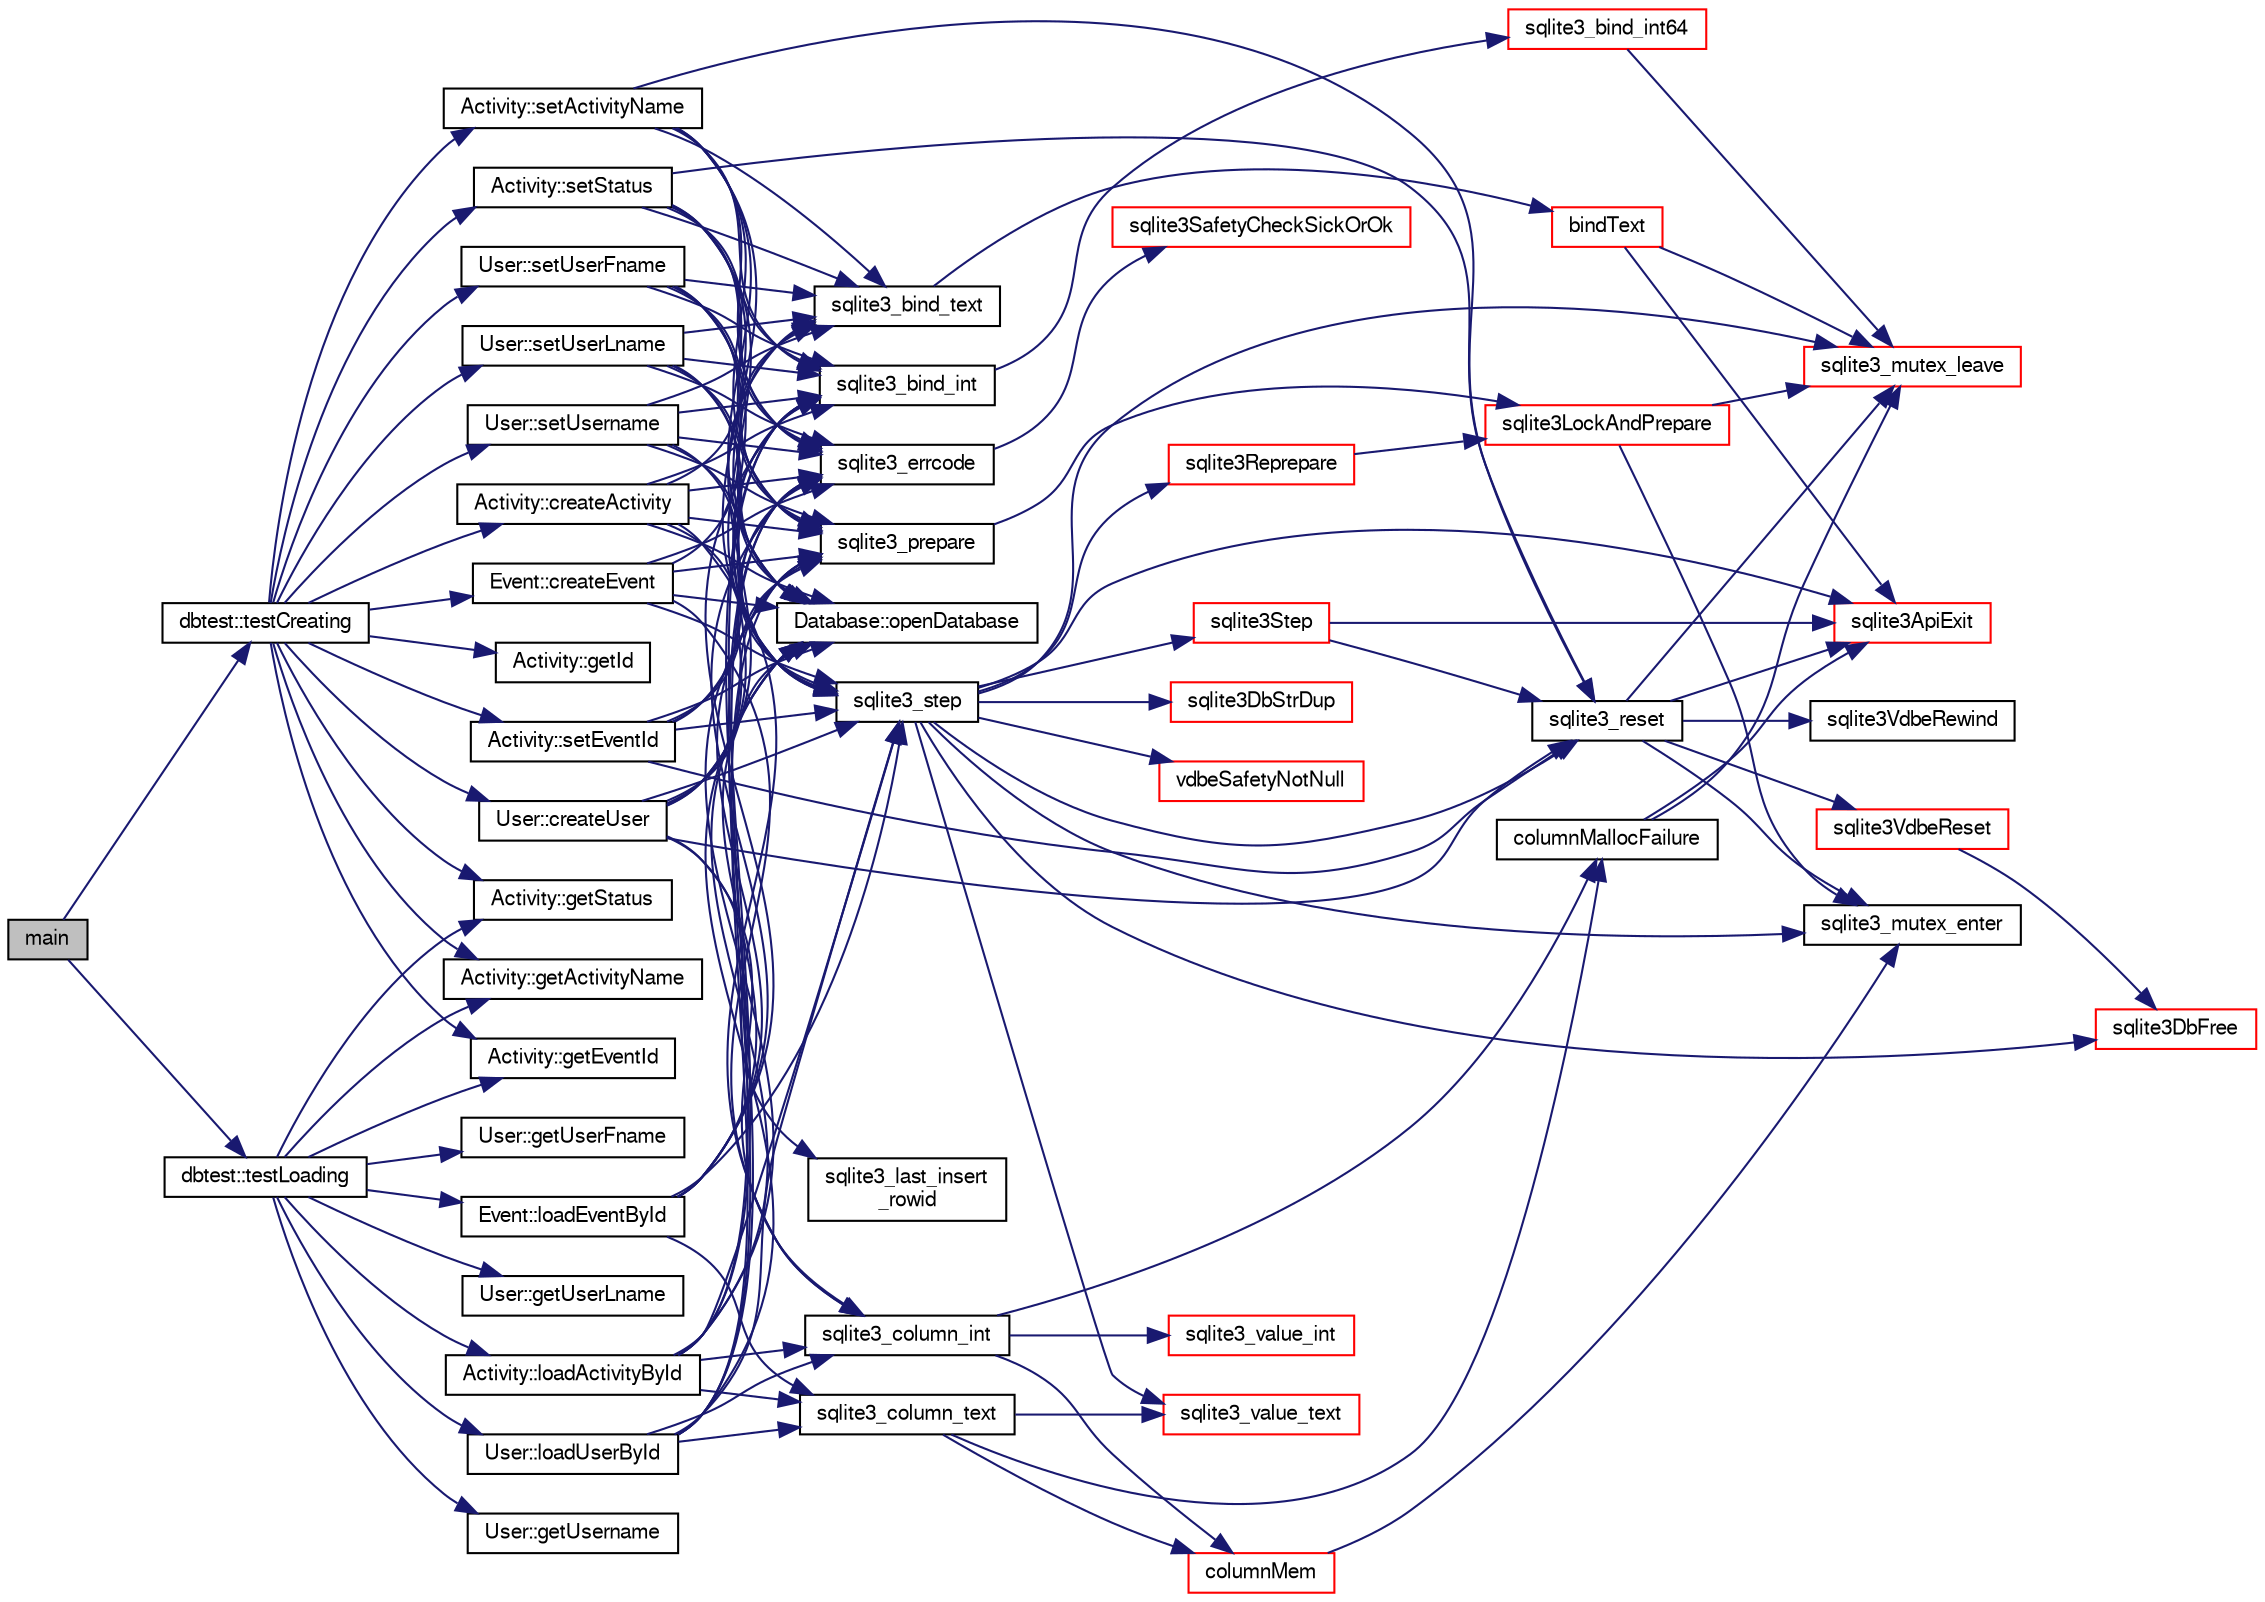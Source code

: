 digraph "main"
{
  edge [fontname="FreeSans",fontsize="10",labelfontname="FreeSans",labelfontsize="10"];
  node [fontname="FreeSans",fontsize="10",shape=record];
  rankdir="LR";
  Node0 [label="main",height=0.2,width=0.4,color="black", fillcolor="grey75", style="filled", fontcolor="black"];
  Node0 -> Node1 [color="midnightblue",fontsize="10",style="solid",fontname="FreeSans"];
  Node1 [label="dbtest::testCreating",height=0.2,width=0.4,color="black", fillcolor="white", style="filled",URL="$classdbtest.html#a8193e88a7df657069c8a6bd09c8243b7"];
  Node1 -> Node2 [color="midnightblue",fontsize="10",style="solid",fontname="FreeSans"];
  Node2 [label="Event::createEvent",height=0.2,width=0.4,color="black", fillcolor="white", style="filled",URL="$classEvent.html#a77adb9f4a46ffb32c2d931f0691f5903"];
  Node2 -> Node3 [color="midnightblue",fontsize="10",style="solid",fontname="FreeSans"];
  Node3 [label="Database::openDatabase",height=0.2,width=0.4,color="black", fillcolor="white", style="filled",URL="$classDatabase.html#aef36ad74d0bf64a091206dba2e27a54e"];
  Node2 -> Node4 [color="midnightblue",fontsize="10",style="solid",fontname="FreeSans"];
  Node4 [label="sqlite3_prepare",height=0.2,width=0.4,color="black", fillcolor="white", style="filled",URL="$sqlite3_8c.html#a8c39e7b9dbeff01f0a399b46d4b29f1c"];
  Node4 -> Node5 [color="midnightblue",fontsize="10",style="solid",fontname="FreeSans"];
  Node5 [label="sqlite3LockAndPrepare",height=0.2,width=0.4,color="red", fillcolor="white", style="filled",URL="$sqlite3_8c.html#a5db1ec5589aa2b02c6d979211a8789bd"];
  Node5 -> Node24 [color="midnightblue",fontsize="10",style="solid",fontname="FreeSans"];
  Node24 [label="sqlite3_mutex_enter",height=0.2,width=0.4,color="black", fillcolor="white", style="filled",URL="$sqlite3_8c.html#a1c12cde690bd89f104de5cbad12a6bf5"];
  Node5 -> Node26 [color="midnightblue",fontsize="10",style="solid",fontname="FreeSans"];
  Node26 [label="sqlite3_mutex_leave",height=0.2,width=0.4,color="red", fillcolor="white", style="filled",URL="$sqlite3_8c.html#a5838d235601dbd3c1fa993555c6bcc93"];
  Node2 -> Node903 [color="midnightblue",fontsize="10",style="solid",fontname="FreeSans"];
  Node903 [label="sqlite3_errcode",height=0.2,width=0.4,color="black", fillcolor="white", style="filled",URL="$sqlite3_8c.html#a79bd13f5c8b7a6ccc6fd76fc7fc2104c"];
  Node903 -> Node290 [color="midnightblue",fontsize="10",style="solid",fontname="FreeSans"];
  Node290 [label="sqlite3SafetyCheckSickOrOk",height=0.2,width=0.4,color="red", fillcolor="white", style="filled",URL="$sqlite3_8c.html#ac1fff729aec147d9825a4930042a626b"];
  Node2 -> Node958 [color="midnightblue",fontsize="10",style="solid",fontname="FreeSans"];
  Node958 [label="sqlite3_bind_text",height=0.2,width=0.4,color="black", fillcolor="white", style="filled",URL="$sqlite3_8c.html#a7f416198db2464a6c96a4ef679d19b1f"];
  Node958 -> Node959 [color="midnightblue",fontsize="10",style="solid",fontname="FreeSans"];
  Node959 [label="bindText",height=0.2,width=0.4,color="red", fillcolor="white", style="filled",URL="$sqlite3_8c.html#acdec2c68ea6b14a08bcfea9cfd32b2f2"];
  Node959 -> Node222 [color="midnightblue",fontsize="10",style="solid",fontname="FreeSans"];
  Node222 [label="sqlite3ApiExit",height=0.2,width=0.4,color="red", fillcolor="white", style="filled",URL="$sqlite3_8c.html#ae5a967ec6172298db98b6090bbd1dd9b"];
  Node959 -> Node26 [color="midnightblue",fontsize="10",style="solid",fontname="FreeSans"];
  Node2 -> Node333 [color="midnightblue",fontsize="10",style="solid",fontname="FreeSans"];
  Node333 [label="sqlite3_step",height=0.2,width=0.4,color="black", fillcolor="white", style="filled",URL="$sqlite3_8c.html#ac1e491ce36b7471eb28387f7d3c74334"];
  Node333 -> Node334 [color="midnightblue",fontsize="10",style="solid",fontname="FreeSans"];
  Node334 [label="vdbeSafetyNotNull",height=0.2,width=0.4,color="red", fillcolor="white", style="filled",URL="$sqlite3_8c.html#a018448275e86f09d8af8033cec4cafdf"];
  Node333 -> Node24 [color="midnightblue",fontsize="10",style="solid",fontname="FreeSans"];
  Node333 -> Node336 [color="midnightblue",fontsize="10",style="solid",fontname="FreeSans"];
  Node336 [label="sqlite3Step",height=0.2,width=0.4,color="red", fillcolor="white", style="filled",URL="$sqlite3_8c.html#a3f2872e873e2758a4beedad1d5113554"];
  Node336 -> Node337 [color="midnightblue",fontsize="10",style="solid",fontname="FreeSans"];
  Node337 [label="sqlite3_reset",height=0.2,width=0.4,color="black", fillcolor="white", style="filled",URL="$sqlite3_8c.html#a758efebc2e95694959ab0e74b397984c"];
  Node337 -> Node24 [color="midnightblue",fontsize="10",style="solid",fontname="FreeSans"];
  Node337 -> Node338 [color="midnightblue",fontsize="10",style="solid",fontname="FreeSans"];
  Node338 [label="sqlite3VdbeReset",height=0.2,width=0.4,color="red", fillcolor="white", style="filled",URL="$sqlite3_8c.html#a315a913742f7267f90d46d41446353b1"];
  Node338 -> Node17 [color="midnightblue",fontsize="10",style="solid",fontname="FreeSans"];
  Node17 [label="sqlite3DbFree",height=0.2,width=0.4,color="red", fillcolor="white", style="filled",URL="$sqlite3_8c.html#ac70ab821a6607b4a1b909582dc37a069"];
  Node337 -> Node641 [color="midnightblue",fontsize="10",style="solid",fontname="FreeSans"];
  Node641 [label="sqlite3VdbeRewind",height=0.2,width=0.4,color="black", fillcolor="white", style="filled",URL="$sqlite3_8c.html#ac2109d6ef272c796bd8881a430bc1052"];
  Node337 -> Node222 [color="midnightblue",fontsize="10",style="solid",fontname="FreeSans"];
  Node337 -> Node26 [color="midnightblue",fontsize="10",style="solid",fontname="FreeSans"];
  Node336 -> Node222 [color="midnightblue",fontsize="10",style="solid",fontname="FreeSans"];
  Node333 -> Node939 [color="midnightblue",fontsize="10",style="solid",fontname="FreeSans"];
  Node939 [label="sqlite3Reprepare",height=0.2,width=0.4,color="red", fillcolor="white", style="filled",URL="$sqlite3_8c.html#a7e2f7299cc947d07e782f6ac561fa937"];
  Node939 -> Node5 [color="midnightblue",fontsize="10",style="solid",fontname="FreeSans"];
  Node333 -> Node337 [color="midnightblue",fontsize="10",style="solid",fontname="FreeSans"];
  Node333 -> Node99 [color="midnightblue",fontsize="10",style="solid",fontname="FreeSans"];
  Node99 [label="sqlite3_value_text",height=0.2,width=0.4,color="red", fillcolor="white", style="filled",URL="$sqlite3_8c.html#aef2ace3239e6dd59c74110faa70f8171"];
  Node333 -> Node17 [color="midnightblue",fontsize="10",style="solid",fontname="FreeSans"];
  Node333 -> Node569 [color="midnightblue",fontsize="10",style="solid",fontname="FreeSans"];
  Node569 [label="sqlite3DbStrDup",height=0.2,width=0.4,color="red", fillcolor="white", style="filled",URL="$sqlite3_8c.html#a0ec4772ee6de7316ecd1e6cabb1beeef"];
  Node333 -> Node222 [color="midnightblue",fontsize="10",style="solid",fontname="FreeSans"];
  Node333 -> Node26 [color="midnightblue",fontsize="10",style="solid",fontname="FreeSans"];
  Node2 -> Node945 [color="midnightblue",fontsize="10",style="solid",fontname="FreeSans"];
  Node945 [label="sqlite3_column_int",height=0.2,width=0.4,color="black", fillcolor="white", style="filled",URL="$sqlite3_8c.html#a6bd16f5b3266f473e37e8e3d4ebb4290"];
  Node945 -> Node155 [color="midnightblue",fontsize="10",style="solid",fontname="FreeSans"];
  Node155 [label="sqlite3_value_int",height=0.2,width=0.4,color="red", fillcolor="white", style="filled",URL="$sqlite3_8c.html#a5c6adf98772a341f3df5ccd5ff003245"];
  Node945 -> Node838 [color="midnightblue",fontsize="10",style="solid",fontname="FreeSans"];
  Node838 [label="columnMem",height=0.2,width=0.4,color="red", fillcolor="white", style="filled",URL="$sqlite3_8c.html#a3cff107b1379611ef486ef2f925eb129"];
  Node838 -> Node24 [color="midnightblue",fontsize="10",style="solid",fontname="FreeSans"];
  Node945 -> Node840 [color="midnightblue",fontsize="10",style="solid",fontname="FreeSans"];
  Node840 [label="columnMallocFailure",height=0.2,width=0.4,color="black", fillcolor="white", style="filled",URL="$sqlite3_8c.html#a63052778ce6eb1802597a006922a4044"];
  Node840 -> Node222 [color="midnightblue",fontsize="10",style="solid",fontname="FreeSans"];
  Node840 -> Node26 [color="midnightblue",fontsize="10",style="solid",fontname="FreeSans"];
  Node1 -> Node961 [color="midnightblue",fontsize="10",style="solid",fontname="FreeSans"];
  Node961 [label="User::createUser",height=0.2,width=0.4,color="black", fillcolor="white", style="filled",URL="$classUser.html#a22ed673939e8cc0a136130b809bba513"];
  Node961 -> Node3 [color="midnightblue",fontsize="10",style="solid",fontname="FreeSans"];
  Node961 -> Node4 [color="midnightblue",fontsize="10",style="solid",fontname="FreeSans"];
  Node961 -> Node903 [color="midnightblue",fontsize="10",style="solid",fontname="FreeSans"];
  Node961 -> Node962 [color="midnightblue",fontsize="10",style="solid",fontname="FreeSans"];
  Node962 [label="sqlite3_bind_int",height=0.2,width=0.4,color="black", fillcolor="white", style="filled",URL="$sqlite3_8c.html#aa6d5cc21ec0004b2e0bdce3395590aad"];
  Node962 -> Node963 [color="midnightblue",fontsize="10",style="solid",fontname="FreeSans"];
  Node963 [label="sqlite3_bind_int64",height=0.2,width=0.4,color="red", fillcolor="white", style="filled",URL="$sqlite3_8c.html#af77e2729923f2621852202e1c23788c6"];
  Node963 -> Node26 [color="midnightblue",fontsize="10",style="solid",fontname="FreeSans"];
  Node961 -> Node333 [color="midnightblue",fontsize="10",style="solid",fontname="FreeSans"];
  Node961 -> Node945 [color="midnightblue",fontsize="10",style="solid",fontname="FreeSans"];
  Node961 -> Node958 [color="midnightblue",fontsize="10",style="solid",fontname="FreeSans"];
  Node961 -> Node337 [color="midnightblue",fontsize="10",style="solid",fontname="FreeSans"];
  Node961 -> Node203 [color="midnightblue",fontsize="10",style="solid",fontname="FreeSans"];
  Node203 [label="sqlite3_last_insert\l_rowid",height=0.2,width=0.4,color="black", fillcolor="white", style="filled",URL="$sqlite3_8c.html#adb98868f8066d408f51db8bf8f6be192"];
  Node1 -> Node964 [color="midnightblue",fontsize="10",style="solid",fontname="FreeSans"];
  Node964 [label="User::setUsername",height=0.2,width=0.4,color="black", fillcolor="white", style="filled",URL="$classUser.html#aa0497022a136cb78de785b0a39ae60b1"];
  Node964 -> Node3 [color="midnightblue",fontsize="10",style="solid",fontname="FreeSans"];
  Node964 -> Node4 [color="midnightblue",fontsize="10",style="solid",fontname="FreeSans"];
  Node964 -> Node903 [color="midnightblue",fontsize="10",style="solid",fontname="FreeSans"];
  Node964 -> Node958 [color="midnightblue",fontsize="10",style="solid",fontname="FreeSans"];
  Node964 -> Node962 [color="midnightblue",fontsize="10",style="solid",fontname="FreeSans"];
  Node964 -> Node333 [color="midnightblue",fontsize="10",style="solid",fontname="FreeSans"];
  Node1 -> Node965 [color="midnightblue",fontsize="10",style="solid",fontname="FreeSans"];
  Node965 [label="User::setUserFname",height=0.2,width=0.4,color="black", fillcolor="white", style="filled",URL="$classUser.html#a72657eb55cd0ca437b4841a43f19912f"];
  Node965 -> Node3 [color="midnightblue",fontsize="10",style="solid",fontname="FreeSans"];
  Node965 -> Node4 [color="midnightblue",fontsize="10",style="solid",fontname="FreeSans"];
  Node965 -> Node903 [color="midnightblue",fontsize="10",style="solid",fontname="FreeSans"];
  Node965 -> Node958 [color="midnightblue",fontsize="10",style="solid",fontname="FreeSans"];
  Node965 -> Node962 [color="midnightblue",fontsize="10",style="solid",fontname="FreeSans"];
  Node965 -> Node333 [color="midnightblue",fontsize="10",style="solid",fontname="FreeSans"];
  Node1 -> Node966 [color="midnightblue",fontsize="10",style="solid",fontname="FreeSans"];
  Node966 [label="User::setUserLname",height=0.2,width=0.4,color="black", fillcolor="white", style="filled",URL="$classUser.html#aa25973387e5afe1aa6f60dd6545e33b5"];
  Node966 -> Node3 [color="midnightblue",fontsize="10",style="solid",fontname="FreeSans"];
  Node966 -> Node4 [color="midnightblue",fontsize="10",style="solid",fontname="FreeSans"];
  Node966 -> Node903 [color="midnightblue",fontsize="10",style="solid",fontname="FreeSans"];
  Node966 -> Node958 [color="midnightblue",fontsize="10",style="solid",fontname="FreeSans"];
  Node966 -> Node962 [color="midnightblue",fontsize="10",style="solid",fontname="FreeSans"];
  Node966 -> Node333 [color="midnightblue",fontsize="10",style="solid",fontname="FreeSans"];
  Node1 -> Node967 [color="midnightblue",fontsize="10",style="solid",fontname="FreeSans"];
  Node967 [label="Activity::createActivity",height=0.2,width=0.4,color="black", fillcolor="white", style="filled",URL="$classActivity.html#a813cc5e52c14ab49b39014c134e3425b"];
  Node967 -> Node3 [color="midnightblue",fontsize="10",style="solid",fontname="FreeSans"];
  Node967 -> Node4 [color="midnightblue",fontsize="10",style="solid",fontname="FreeSans"];
  Node967 -> Node903 [color="midnightblue",fontsize="10",style="solid",fontname="FreeSans"];
  Node967 -> Node958 [color="midnightblue",fontsize="10",style="solid",fontname="FreeSans"];
  Node967 -> Node962 [color="midnightblue",fontsize="10",style="solid",fontname="FreeSans"];
  Node967 -> Node333 [color="midnightblue",fontsize="10",style="solid",fontname="FreeSans"];
  Node967 -> Node945 [color="midnightblue",fontsize="10",style="solid",fontname="FreeSans"];
  Node1 -> Node968 [color="midnightblue",fontsize="10",style="solid",fontname="FreeSans"];
  Node968 [label="Activity::getActivityName",height=0.2,width=0.4,color="black", fillcolor="white", style="filled",URL="$classActivity.html#a62ae9c160cb643cb5712f8b2d1924383"];
  Node1 -> Node969 [color="midnightblue",fontsize="10",style="solid",fontname="FreeSans"];
  Node969 [label="Activity::getEventId",height=0.2,width=0.4,color="black", fillcolor="white", style="filled",URL="$classActivity.html#a8ce19170ca0aeef5e956e6760b1f299a"];
  Node1 -> Node970 [color="midnightblue",fontsize="10",style="solid",fontname="FreeSans"];
  Node970 [label="Activity::getStatus",height=0.2,width=0.4,color="black", fillcolor="white", style="filled",URL="$classActivity.html#a8ad20bb3376df66fcfefeb76a4b89954"];
  Node1 -> Node971 [color="midnightblue",fontsize="10",style="solid",fontname="FreeSans"];
  Node971 [label="Activity::setActivityName",height=0.2,width=0.4,color="black", fillcolor="white", style="filled",URL="$classActivity.html#a62dc3737b33915a36086f9dd26d16a81"];
  Node971 -> Node3 [color="midnightblue",fontsize="10",style="solid",fontname="FreeSans"];
  Node971 -> Node4 [color="midnightblue",fontsize="10",style="solid",fontname="FreeSans"];
  Node971 -> Node903 [color="midnightblue",fontsize="10",style="solid",fontname="FreeSans"];
  Node971 -> Node958 [color="midnightblue",fontsize="10",style="solid",fontname="FreeSans"];
  Node971 -> Node962 [color="midnightblue",fontsize="10",style="solid",fontname="FreeSans"];
  Node971 -> Node333 [color="midnightblue",fontsize="10",style="solid",fontname="FreeSans"];
  Node971 -> Node337 [color="midnightblue",fontsize="10",style="solid",fontname="FreeSans"];
  Node1 -> Node972 [color="midnightblue",fontsize="10",style="solid",fontname="FreeSans"];
  Node972 [label="Activity::setEventId",height=0.2,width=0.4,color="black", fillcolor="white", style="filled",URL="$classActivity.html#adb1d0fd0d08f473e068f0a4086bfa9ca"];
  Node972 -> Node3 [color="midnightblue",fontsize="10",style="solid",fontname="FreeSans"];
  Node972 -> Node4 [color="midnightblue",fontsize="10",style="solid",fontname="FreeSans"];
  Node972 -> Node903 [color="midnightblue",fontsize="10",style="solid",fontname="FreeSans"];
  Node972 -> Node962 [color="midnightblue",fontsize="10",style="solid",fontname="FreeSans"];
  Node972 -> Node333 [color="midnightblue",fontsize="10",style="solid",fontname="FreeSans"];
  Node972 -> Node337 [color="midnightblue",fontsize="10",style="solid",fontname="FreeSans"];
  Node1 -> Node973 [color="midnightblue",fontsize="10",style="solid",fontname="FreeSans"];
  Node973 [label="Activity::setStatus",height=0.2,width=0.4,color="black", fillcolor="white", style="filled",URL="$classActivity.html#af618135a7738f4d2a7ee147a8ef912ea"];
  Node973 -> Node3 [color="midnightblue",fontsize="10",style="solid",fontname="FreeSans"];
  Node973 -> Node4 [color="midnightblue",fontsize="10",style="solid",fontname="FreeSans"];
  Node973 -> Node903 [color="midnightblue",fontsize="10",style="solid",fontname="FreeSans"];
  Node973 -> Node958 [color="midnightblue",fontsize="10",style="solid",fontname="FreeSans"];
  Node973 -> Node962 [color="midnightblue",fontsize="10",style="solid",fontname="FreeSans"];
  Node973 -> Node333 [color="midnightblue",fontsize="10",style="solid",fontname="FreeSans"];
  Node973 -> Node337 [color="midnightblue",fontsize="10",style="solid",fontname="FreeSans"];
  Node1 -> Node974 [color="midnightblue",fontsize="10",style="solid",fontname="FreeSans"];
  Node974 [label="Activity::getId",height=0.2,width=0.4,color="black", fillcolor="white", style="filled",URL="$classActivity.html#a2f092aca240af9de0cd7ce91d29436d1"];
  Node0 -> Node975 [color="midnightblue",fontsize="10",style="solid",fontname="FreeSans"];
  Node975 [label="dbtest::testLoading",height=0.2,width=0.4,color="black", fillcolor="white", style="filled",URL="$classdbtest.html#a6f98d82a2c8e2b9040848763504ddae1"];
  Node975 -> Node976 [color="midnightblue",fontsize="10",style="solid",fontname="FreeSans"];
  Node976 [label="Event::loadEventById",height=0.2,width=0.4,color="black", fillcolor="white", style="filled",URL="$classEvent.html#afa66cea33f722dbeecb69cc98fdea055"];
  Node976 -> Node3 [color="midnightblue",fontsize="10",style="solid",fontname="FreeSans"];
  Node976 -> Node4 [color="midnightblue",fontsize="10",style="solid",fontname="FreeSans"];
  Node976 -> Node903 [color="midnightblue",fontsize="10",style="solid",fontname="FreeSans"];
  Node976 -> Node962 [color="midnightblue",fontsize="10",style="solid",fontname="FreeSans"];
  Node976 -> Node333 [color="midnightblue",fontsize="10",style="solid",fontname="FreeSans"];
  Node976 -> Node837 [color="midnightblue",fontsize="10",style="solid",fontname="FreeSans"];
  Node837 [label="sqlite3_column_text",height=0.2,width=0.4,color="black", fillcolor="white", style="filled",URL="$sqlite3_8c.html#aee36f5eaf67b425ddf6f9b7a2004d018"];
  Node837 -> Node99 [color="midnightblue",fontsize="10",style="solid",fontname="FreeSans"];
  Node837 -> Node838 [color="midnightblue",fontsize="10",style="solid",fontname="FreeSans"];
  Node837 -> Node840 [color="midnightblue",fontsize="10",style="solid",fontname="FreeSans"];
  Node975 -> Node977 [color="midnightblue",fontsize="10",style="solid",fontname="FreeSans"];
  Node977 [label="User::loadUserById",height=0.2,width=0.4,color="black", fillcolor="white", style="filled",URL="$classUser.html#a863377665b7fb83c5547dcf9727f5092"];
  Node977 -> Node3 [color="midnightblue",fontsize="10",style="solid",fontname="FreeSans"];
  Node977 -> Node4 [color="midnightblue",fontsize="10",style="solid",fontname="FreeSans"];
  Node977 -> Node903 [color="midnightblue",fontsize="10",style="solid",fontname="FreeSans"];
  Node977 -> Node962 [color="midnightblue",fontsize="10",style="solid",fontname="FreeSans"];
  Node977 -> Node333 [color="midnightblue",fontsize="10",style="solid",fontname="FreeSans"];
  Node977 -> Node837 [color="midnightblue",fontsize="10",style="solid",fontname="FreeSans"];
  Node977 -> Node945 [color="midnightblue",fontsize="10",style="solid",fontname="FreeSans"];
  Node975 -> Node978 [color="midnightblue",fontsize="10",style="solid",fontname="FreeSans"];
  Node978 [label="User::getUsername",height=0.2,width=0.4,color="black", fillcolor="white", style="filled",URL="$classUser.html#a5705c32c347050449ba6d72f32f18482"];
  Node975 -> Node979 [color="midnightblue",fontsize="10",style="solid",fontname="FreeSans"];
  Node979 [label="User::getUserFname",height=0.2,width=0.4,color="black", fillcolor="white", style="filled",URL="$classUser.html#a62817be39c4477f6a287534b2c4ee0ff"];
  Node975 -> Node980 [color="midnightblue",fontsize="10",style="solid",fontname="FreeSans"];
  Node980 [label="User::getUserLname",height=0.2,width=0.4,color="black", fillcolor="white", style="filled",URL="$classUser.html#a5dc4fc23fcf6e137118920bc51f72e0c"];
  Node975 -> Node981 [color="midnightblue",fontsize="10",style="solid",fontname="FreeSans"];
  Node981 [label="Activity::loadActivityById",height=0.2,width=0.4,color="black", fillcolor="white", style="filled",URL="$classActivity.html#abe4ffb4f08a47212ebf9013259d9e7fd"];
  Node981 -> Node3 [color="midnightblue",fontsize="10",style="solid",fontname="FreeSans"];
  Node981 -> Node4 [color="midnightblue",fontsize="10",style="solid",fontname="FreeSans"];
  Node981 -> Node903 [color="midnightblue",fontsize="10",style="solid",fontname="FreeSans"];
  Node981 -> Node962 [color="midnightblue",fontsize="10",style="solid",fontname="FreeSans"];
  Node981 -> Node333 [color="midnightblue",fontsize="10",style="solid",fontname="FreeSans"];
  Node981 -> Node837 [color="midnightblue",fontsize="10",style="solid",fontname="FreeSans"];
  Node981 -> Node945 [color="midnightblue",fontsize="10",style="solid",fontname="FreeSans"];
  Node975 -> Node968 [color="midnightblue",fontsize="10",style="solid",fontname="FreeSans"];
  Node975 -> Node969 [color="midnightblue",fontsize="10",style="solid",fontname="FreeSans"];
  Node975 -> Node970 [color="midnightblue",fontsize="10",style="solid",fontname="FreeSans"];
}
